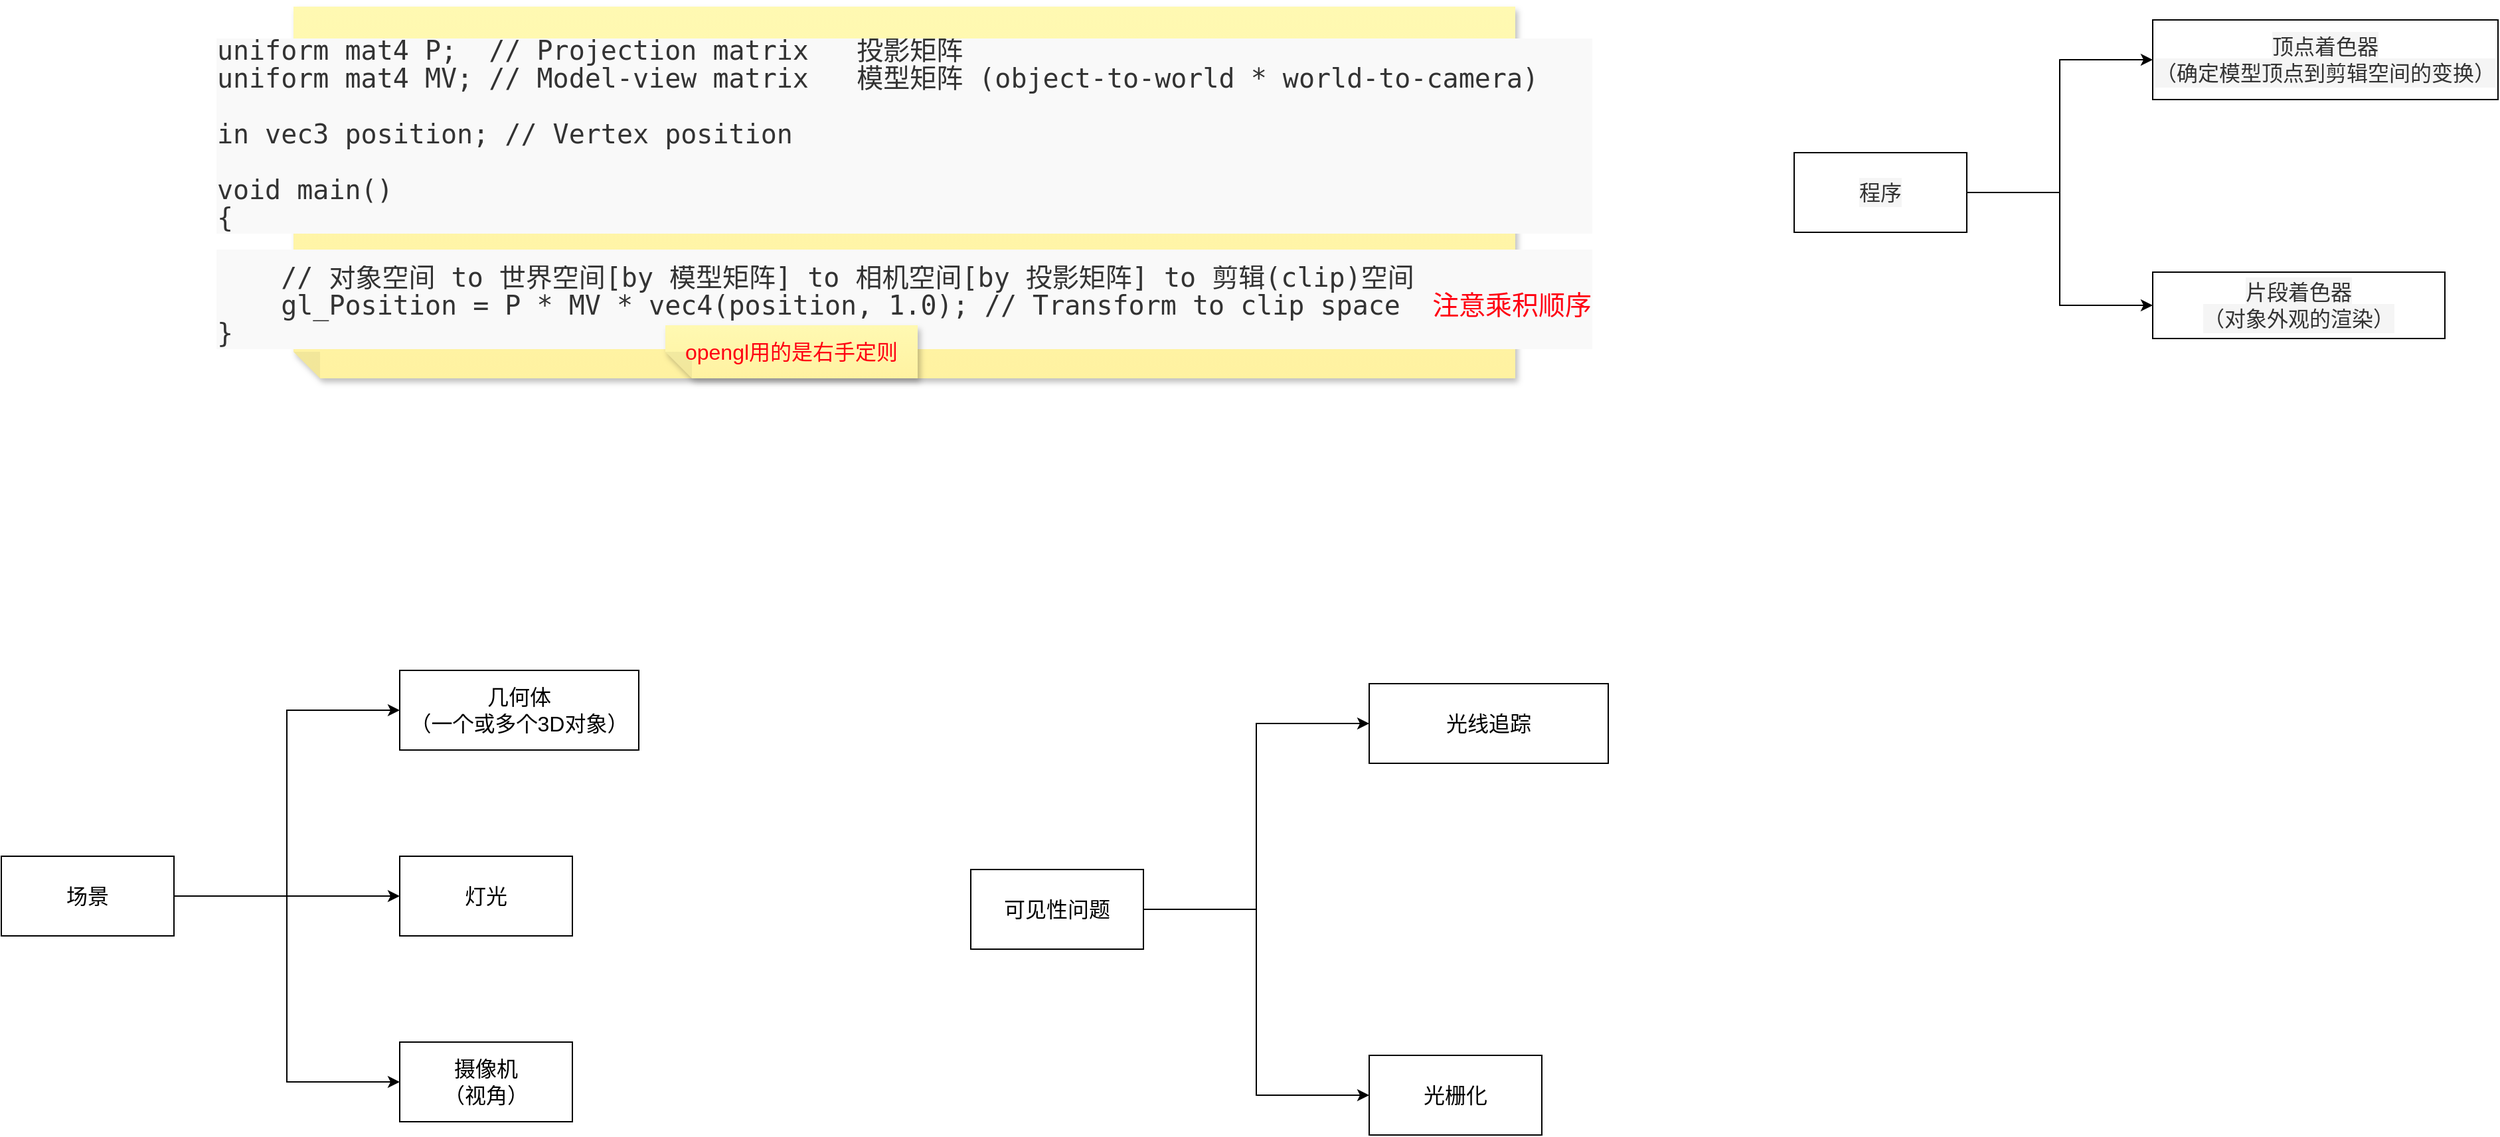 <mxfile version="24.9.1">
  <diagram name="第 1 页" id="Benm36pr-1HBtlkhYLY8">
    <mxGraphModel dx="1434" dy="1915" grid="1" gridSize="10" guides="1" tooltips="1" connect="1" arrows="1" fold="1" page="1" pageScale="1" pageWidth="827" pageHeight="1169" math="0" shadow="0">
      <root>
        <mxCell id="0" />
        <mxCell id="1" parent="0" />
        <mxCell id="6mML7si3R4gJkLBfVtjk-5" style="edgeStyle=orthogonalEdgeStyle;rounded=0;orthogonalLoop=1;jettySize=auto;html=1;entryX=0;entryY=0.5;entryDx=0;entryDy=0;" parent="1" source="6mML7si3R4gJkLBfVtjk-1" target="6mML7si3R4gJkLBfVtjk-2" edge="1">
          <mxGeometry relative="1" as="geometry" />
        </mxCell>
        <mxCell id="6mML7si3R4gJkLBfVtjk-6" style="edgeStyle=orthogonalEdgeStyle;rounded=0;orthogonalLoop=1;jettySize=auto;html=1;" parent="1" source="6mML7si3R4gJkLBfVtjk-1" target="6mML7si3R4gJkLBfVtjk-3" edge="1">
          <mxGeometry relative="1" as="geometry" />
        </mxCell>
        <mxCell id="6mML7si3R4gJkLBfVtjk-7" style="edgeStyle=orthogonalEdgeStyle;rounded=0;orthogonalLoop=1;jettySize=auto;html=1;entryX=0;entryY=0.5;entryDx=0;entryDy=0;" parent="1" source="6mML7si3R4gJkLBfVtjk-1" target="6mML7si3R4gJkLBfVtjk-4" edge="1">
          <mxGeometry relative="1" as="geometry" />
        </mxCell>
        <mxCell id="6mML7si3R4gJkLBfVtjk-1" value="&lt;font style=&quot;font-size: 16px;&quot;&gt;场景&lt;/font&gt;" style="rounded=0;whiteSpace=wrap;html=1;" parent="1" vertex="1">
          <mxGeometry x="140" y="320" width="130" height="60" as="geometry" />
        </mxCell>
        <mxCell id="6mML7si3R4gJkLBfVtjk-2" value="&lt;font style=&quot;font-size: 16px;&quot;&gt;几何体&lt;br&gt;（一个或多个3D对象）&lt;/font&gt;" style="rounded=0;whiteSpace=wrap;html=1;" parent="1" vertex="1">
          <mxGeometry x="440" y="180" width="180" height="60" as="geometry" />
        </mxCell>
        <mxCell id="6mML7si3R4gJkLBfVtjk-3" value="&lt;font style=&quot;font-size: 16px;&quot;&gt;灯光&lt;/font&gt;" style="rounded=0;whiteSpace=wrap;html=1;" parent="1" vertex="1">
          <mxGeometry x="440" y="320" width="130" height="60" as="geometry" />
        </mxCell>
        <mxCell id="6mML7si3R4gJkLBfVtjk-4" value="&lt;font style=&quot;font-size: 16px;&quot;&gt;摄像机&lt;/font&gt;&lt;div&gt;&lt;font style=&quot;font-size: 16px;&quot;&gt;（视角）&lt;/font&gt;&lt;/div&gt;" style="rounded=0;whiteSpace=wrap;html=1;" parent="1" vertex="1">
          <mxGeometry x="440" y="460" width="130" height="60" as="geometry" />
        </mxCell>
        <mxCell id="6mML7si3R4gJkLBfVtjk-8" style="edgeStyle=orthogonalEdgeStyle;rounded=0;orthogonalLoop=1;jettySize=auto;html=1;entryX=0;entryY=0.5;entryDx=0;entryDy=0;" parent="1" source="6mML7si3R4gJkLBfVtjk-11" target="6mML7si3R4gJkLBfVtjk-12" edge="1">
          <mxGeometry relative="1" as="geometry" />
        </mxCell>
        <mxCell id="6mML7si3R4gJkLBfVtjk-10" style="edgeStyle=orthogonalEdgeStyle;rounded=0;orthogonalLoop=1;jettySize=auto;html=1;entryX=0;entryY=0.5;entryDx=0;entryDy=0;" parent="1" source="6mML7si3R4gJkLBfVtjk-11" target="6mML7si3R4gJkLBfVtjk-14" edge="1">
          <mxGeometry relative="1" as="geometry" />
        </mxCell>
        <mxCell id="6mML7si3R4gJkLBfVtjk-11" value="&lt;font style=&quot;font-size: 16px;&quot;&gt;可见性问题&lt;/font&gt;" style="rounded=0;whiteSpace=wrap;html=1;" parent="1" vertex="1">
          <mxGeometry x="870" y="330" width="130" height="60" as="geometry" />
        </mxCell>
        <mxCell id="6mML7si3R4gJkLBfVtjk-12" value="&lt;span style=&quot;font-size: 16px;&quot;&gt;光线追踪&lt;/span&gt;" style="rounded=0;whiteSpace=wrap;html=1;" parent="1" vertex="1">
          <mxGeometry x="1170" y="190" width="180" height="60" as="geometry" />
        </mxCell>
        <mxCell id="6mML7si3R4gJkLBfVtjk-14" value="&lt;span style=&quot;font-size: 16px;&quot;&gt;光栅化&lt;/span&gt;" style="rounded=0;whiteSpace=wrap;html=1;" parent="1" vertex="1">
          <mxGeometry x="1170" y="470" width="130" height="60" as="geometry" />
        </mxCell>
        <mxCell id="6mML7si3R4gJkLBfVtjk-15" value="&lt;pre style=&quot;background: rgb(249, 249, 249); font-family: &amp;quot;Roboto Mono&amp;quot;, monospace; margin-bottom: var(--line-height); padding: calc(.5 * var(--line-height)) 1.2rem; tab-size: 4; overflow-x: auto; line-height: 1.5em; color: rgb(51, 51, 51); text-align: start;&quot;&gt;&lt;font style=&quot;font-size: 20px;&quot;&gt;uniform mat4 P;  // Projection matrix   投影矩阵&lt;br&gt;uniform mat4 MV; // Model-view matrix   模型矩阵 (object-to-world * world-to-camera)&lt;br&gt; &lt;br&gt;in vec3 position; // Vertex position&lt;br&gt; &lt;br&gt;void main() &lt;br&gt;{ &lt;/font&gt;&lt;/pre&gt;&lt;pre style=&quot;background: rgb(249, 249, 249); font-family: &amp;quot;Roboto Mono&amp;quot;, monospace; margin-bottom: var(--line-height); padding: calc(.5 * var(--line-height)) 1.2rem; tab-size: 4; overflow-x: auto; line-height: 1.5em; text-align: start;&quot;&gt;&lt;font style=&quot;font-size: 20px;&quot;&gt;&lt;pre style=&quot;color: rgb(51, 51, 51); font-size: 12px; background-image: initial; background-position: initial; background-size: initial; background-repeat: initial; background-attachment: initial; background-origin: initial; background-clip: initial; font-family: &amp;quot;Roboto Mono&amp;quot;, monospace; margin-bottom: var(--line-height); padding: calc(.5 * var(--line-height)) 1.2rem; tab-size: 4; overflow-x: auto; line-height: 1.5em;&quot;&gt;&lt;font style=&quot;font-size: 20px;&quot;&gt;&lt;span style=&quot;white-space: pre;&quot;&gt;&#x9;&lt;/span&gt;// 对象空间 to 世界空间[by 模型矩阵] to 相机空间[by 投影矩阵] to 剪辑(clip)空间&lt;br&gt;&lt;/font&gt;&lt;/pre&gt;&lt;font color=&quot;#333333&quot;&gt;    gl_Position = P * MV * vec4(position, 1.0); // Transform to clip space  &lt;/font&gt;&lt;font color=&quot;#ff0011&quot;&gt;注意乘积顺序&lt;/font&gt;&lt;font color=&quot;#333333&quot;&gt;&lt;br&gt;}&lt;/font&gt;&lt;/font&gt;&lt;/pre&gt;&lt;pre style=&quot;background: rgb(249, 249, 249); font-family: &amp;quot;Roboto Mono&amp;quot;, monospace; margin-bottom: var(--line-height); padding: calc(.5 * var(--line-height)) 1.2rem; tab-size: 4; overflow-x: auto; line-height: 1.5em; color: rgb(51, 51, 51); text-align: start;&quot;&gt;&lt;/pre&gt;" style="shape=note;whiteSpace=wrap;html=1;backgroundOutline=1;fontColor=#000000;darkOpacity=0.05;fillColor=#FFF9B2;strokeColor=none;fillStyle=solid;direction=west;gradientDirection=north;gradientColor=#FFF2A1;shadow=1;size=20;pointerEvents=1;" parent="1" vertex="1">
          <mxGeometry x="360" y="-320" width="920" height="280" as="geometry" />
        </mxCell>
        <mxCell id="6mML7si3R4gJkLBfVtjk-16" style="edgeStyle=orthogonalEdgeStyle;rounded=0;orthogonalLoop=1;jettySize=auto;html=1;entryX=0;entryY=0.5;entryDx=0;entryDy=0;" parent="1" source="6mML7si3R4gJkLBfVtjk-18" target="6mML7si3R4gJkLBfVtjk-19" edge="1">
          <mxGeometry relative="1" as="geometry" />
        </mxCell>
        <mxCell id="6mML7si3R4gJkLBfVtjk-17" style="edgeStyle=orthogonalEdgeStyle;rounded=0;orthogonalLoop=1;jettySize=auto;html=1;entryX=0;entryY=0.5;entryDx=0;entryDy=0;" parent="1" source="6mML7si3R4gJkLBfVtjk-18" target="6mML7si3R4gJkLBfVtjk-20" edge="1">
          <mxGeometry relative="1" as="geometry" />
        </mxCell>
        <mxCell id="6mML7si3R4gJkLBfVtjk-18" value="&lt;span style=&quot;color: rgb(51, 51, 51); font-family: system-ui, sans-serif; font-size: 16px; text-align: start; background-color: rgb(245, 245, 245);&quot;&gt;程序&lt;/span&gt;" style="rounded=0;whiteSpace=wrap;html=1;" parent="1" vertex="1">
          <mxGeometry x="1490" y="-210" width="130" height="60" as="geometry" />
        </mxCell>
        <mxCell id="6mML7si3R4gJkLBfVtjk-19" value="&lt;span style=&quot;color: rgb(51, 51, 51); font-family: system-ui, sans-serif; font-size: 16px; text-align: start; background-color: rgb(245, 245, 245);&quot;&gt;顶点着色器&lt;/span&gt;&lt;div&gt;&lt;span style=&quot;color: rgb(51, 51, 51); font-family: system-ui, sans-serif; font-size: 16px; text-align: start; background-color: rgb(245, 245, 245);&quot;&gt;（&lt;/span&gt;&lt;span style=&quot;background-color: rgb(245, 245, 245); color: rgb(51, 51, 51); font-family: system-ui, sans-serif; font-size: 16px; text-align: start;&quot;&gt;确定模型顶点到剪辑空间的变换&lt;/span&gt;&lt;span style=&quot;background-color: rgb(245, 245, 245); color: rgb(51, 51, 51); font-family: system-ui, sans-serif; font-size: 16px; text-align: start;&quot;&gt;）&lt;/span&gt;&lt;/div&gt;" style="rounded=0;whiteSpace=wrap;html=1;" parent="1" vertex="1">
          <mxGeometry x="1760" y="-310" width="260" height="60" as="geometry" />
        </mxCell>
        <mxCell id="6mML7si3R4gJkLBfVtjk-20" value="&lt;span style=&quot;color: rgb(51, 51, 51); font-family: system-ui, sans-serif; font-size: 16px; text-align: start; background-color: rgb(245, 245, 245);&quot;&gt;片段着色器&lt;/span&gt;&lt;div style=&quot;text-align: start;&quot;&gt;&lt;font face=&quot;system-ui, sans-serif&quot; color=&quot;#333333&quot;&gt;&lt;span style=&quot;font-size: 16px; background-color: rgb(245, 245, 245);&quot;&gt;（&lt;/span&gt;&lt;/font&gt;&lt;span style=&quot;background-color: rgb(245, 245, 245); color: rgb(51, 51, 51); font-family: system-ui, sans-serif; font-size: 16px;&quot;&gt;对象外观的渲染&lt;/span&gt;&lt;span style=&quot;background-color: rgb(245, 245, 245); font-size: 16px; color: rgb(51, 51, 51); font-family: system-ui, sans-serif;&quot;&gt;）&lt;/span&gt;&lt;/div&gt;" style="rounded=0;whiteSpace=wrap;html=1;" parent="1" vertex="1">
          <mxGeometry x="1760" y="-120" width="220" height="50" as="geometry" />
        </mxCell>
        <mxCell id="WG3BOvXdYrjc3AB-or9--1" value="&lt;font color=&quot;#ff0011&quot; style=&quot;font-size: 16px;&quot;&gt;opengl用的是右手定则&lt;/font&gt;" style="shape=note;whiteSpace=wrap;html=1;backgroundOutline=1;fontColor=#000000;darkOpacity=0.05;fillColor=#FFF9B2;strokeColor=none;fillStyle=solid;direction=west;gradientDirection=north;gradientColor=#FFF2A1;shadow=1;size=20;pointerEvents=1;" vertex="1" parent="1">
          <mxGeometry x="640" y="-80" width="190" height="40" as="geometry" />
        </mxCell>
      </root>
    </mxGraphModel>
  </diagram>
</mxfile>
